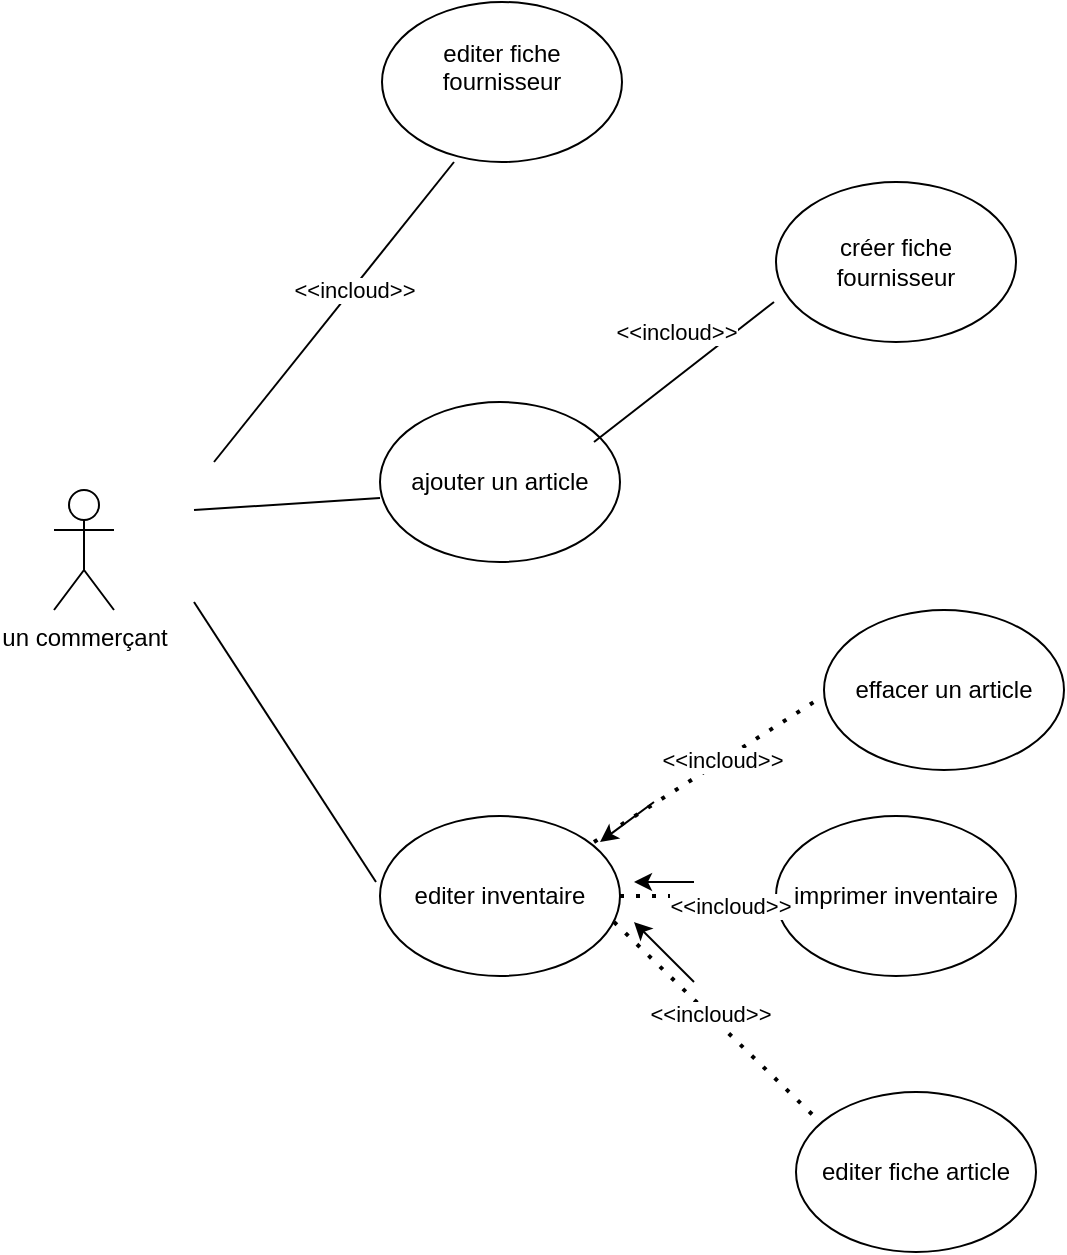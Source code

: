 <mxfile version="24.7.7">
  <diagram name="Page-1" id="bKiJTdQodb1KxArDgRjg">
    <mxGraphModel dx="1434" dy="774" grid="1" gridSize="10" guides="1" tooltips="1" connect="1" arrows="1" fold="1" page="1" pageScale="1" pageWidth="1169" pageHeight="827" math="0" shadow="0">
      <root>
        <mxCell id="0" />
        <mxCell id="1" parent="0" />
        <mxCell id="HvtVc9Fg8V6ejwQoCT5m-7" value="un commerçant" style="shape=umlActor;verticalLabelPosition=bottom;verticalAlign=top;html=1;outlineConnect=0;" vertex="1" parent="1">
          <mxGeometry x="80" y="354" width="30" height="60" as="geometry" />
        </mxCell>
        <mxCell id="HvtVc9Fg8V6ejwQoCT5m-10" value="&lt;div&gt;editer fiche fournisseur&lt;/div&gt;&lt;div&gt;&lt;br&gt;&lt;/div&gt;" style="ellipse;whiteSpace=wrap;html=1;" vertex="1" parent="1">
          <mxGeometry x="244" y="110" width="120" height="80" as="geometry" />
        </mxCell>
        <mxCell id="HvtVc9Fg8V6ejwQoCT5m-11" value="ajouter un article" style="ellipse;whiteSpace=wrap;html=1;" vertex="1" parent="1">
          <mxGeometry x="243" y="310" width="120" height="80" as="geometry" />
        </mxCell>
        <mxCell id="HvtVc9Fg8V6ejwQoCT5m-13" value="imprimer inventaire" style="ellipse;whiteSpace=wrap;html=1;" vertex="1" parent="1">
          <mxGeometry x="441" y="517" width="120" height="80" as="geometry" />
        </mxCell>
        <mxCell id="HvtVc9Fg8V6ejwQoCT5m-15" value="editer inventaire" style="ellipse;whiteSpace=wrap;html=1;" vertex="1" parent="1">
          <mxGeometry x="243" y="517" width="120" height="80" as="geometry" />
        </mxCell>
        <mxCell id="HvtVc9Fg8V6ejwQoCT5m-16" value="effacer un article" style="ellipse;whiteSpace=wrap;html=1;" vertex="1" parent="1">
          <mxGeometry x="465" y="414" width="120" height="80" as="geometry" />
        </mxCell>
        <mxCell id="HvtVc9Fg8V6ejwQoCT5m-17" value="editer fiche article" style="ellipse;whiteSpace=wrap;html=1;" vertex="1" parent="1">
          <mxGeometry x="451" y="655" width="120" height="80" as="geometry" />
        </mxCell>
        <mxCell id="HvtVc9Fg8V6ejwQoCT5m-23" value="" style="endArrow=none;html=1;rounded=0;" edge="1" parent="1">
          <mxGeometry width="50" height="50" relative="1" as="geometry">
            <mxPoint x="350" y="330" as="sourcePoint" />
            <mxPoint x="440" y="260" as="targetPoint" />
          </mxGeometry>
        </mxCell>
        <mxCell id="HvtVc9Fg8V6ejwQoCT5m-24" value="" style="endArrow=none;html=1;rounded=0;entryX=0;entryY=0.6;entryDx=0;entryDy=0;entryPerimeter=0;" edge="1" parent="1" target="HvtVc9Fg8V6ejwQoCT5m-11">
          <mxGeometry width="50" height="50" relative="1" as="geometry">
            <mxPoint x="150" y="364" as="sourcePoint" />
            <mxPoint x="250" y="354" as="targetPoint" />
          </mxGeometry>
        </mxCell>
        <mxCell id="HvtVc9Fg8V6ejwQoCT5m-25" value="" style="endArrow=none;html=1;rounded=0;" edge="1" parent="1">
          <mxGeometry width="50" height="50" relative="1" as="geometry">
            <mxPoint x="241" y="550" as="sourcePoint" />
            <mxPoint x="150" y="410" as="targetPoint" />
          </mxGeometry>
        </mxCell>
        <mxCell id="HvtVc9Fg8V6ejwQoCT5m-27" value="créer fiche fournisseur" style="ellipse;whiteSpace=wrap;html=1;" vertex="1" parent="1">
          <mxGeometry x="441" y="200" width="120" height="80" as="geometry" />
        </mxCell>
        <mxCell id="HvtVc9Fg8V6ejwQoCT5m-31" value="" style="endArrow=none;html=1;rounded=0;" edge="1" parent="1">
          <mxGeometry width="50" height="50" relative="1" as="geometry">
            <mxPoint x="160" y="340" as="sourcePoint" />
            <mxPoint x="280" y="190" as="targetPoint" />
          </mxGeometry>
        </mxCell>
        <mxCell id="HvtVc9Fg8V6ejwQoCT5m-39" value="&amp;lt;&amp;lt;incloud&amp;gt;&amp;gt;" style="edgeLabel;html=1;align=center;verticalAlign=middle;resizable=0;points=[];" vertex="1" connectable="0" parent="HvtVc9Fg8V6ejwQoCT5m-31">
          <mxGeometry x="0.154" y="-1" relative="1" as="geometry">
            <mxPoint as="offset" />
          </mxGeometry>
        </mxCell>
        <mxCell id="HvtVc9Fg8V6ejwQoCT5m-32" value="" style="endArrow=none;dashed=1;html=1;dashPattern=1 3;strokeWidth=2;rounded=0;" edge="1" parent="1">
          <mxGeometry width="50" height="50" relative="1" as="geometry">
            <mxPoint x="350" y="530" as="sourcePoint" />
            <mxPoint x="460" y="460" as="targetPoint" />
          </mxGeometry>
        </mxCell>
        <mxCell id="HvtVc9Fg8V6ejwQoCT5m-33" value="" style="endArrow=none;dashed=1;html=1;dashPattern=1 3;strokeWidth=2;rounded=0;entryX=0;entryY=0.5;entryDx=0;entryDy=0;exitX=1;exitY=0.5;exitDx=0;exitDy=0;" edge="1" parent="1" source="HvtVc9Fg8V6ejwQoCT5m-15" target="HvtVc9Fg8V6ejwQoCT5m-13">
          <mxGeometry width="50" height="50" relative="1" as="geometry">
            <mxPoint x="357" y="540" as="sourcePoint" />
            <mxPoint x="470" y="470" as="targetPoint" />
          </mxGeometry>
        </mxCell>
        <mxCell id="HvtVc9Fg8V6ejwQoCT5m-34" value="" style="endArrow=none;dashed=1;html=1;dashPattern=1 3;strokeWidth=2;rounded=0;" edge="1" parent="1">
          <mxGeometry width="50" height="50" relative="1" as="geometry">
            <mxPoint x="360" y="570" as="sourcePoint" />
            <mxPoint x="463" y="670" as="targetPoint" />
          </mxGeometry>
        </mxCell>
        <mxCell id="HvtVc9Fg8V6ejwQoCT5m-36" value="" style="endArrow=classic;html=1;rounded=0;" edge="1" parent="1">
          <mxGeometry width="50" height="50" relative="1" as="geometry">
            <mxPoint x="380" y="510" as="sourcePoint" />
            <mxPoint x="353" y="530" as="targetPoint" />
          </mxGeometry>
        </mxCell>
        <mxCell id="HvtVc9Fg8V6ejwQoCT5m-37" value="" style="endArrow=classic;html=1;rounded=0;" edge="1" parent="1">
          <mxGeometry width="50" height="50" relative="1" as="geometry">
            <mxPoint x="400" y="550" as="sourcePoint" />
            <mxPoint x="370" y="550" as="targetPoint" />
          </mxGeometry>
        </mxCell>
        <mxCell id="HvtVc9Fg8V6ejwQoCT5m-38" value="" style="endArrow=classic;html=1;rounded=0;" edge="1" parent="1">
          <mxGeometry width="50" height="50" relative="1" as="geometry">
            <mxPoint x="400" y="600" as="sourcePoint" />
            <mxPoint x="370" y="570" as="targetPoint" />
          </mxGeometry>
        </mxCell>
        <mxCell id="HvtVc9Fg8V6ejwQoCT5m-40" value="&amp;lt;&amp;lt;incloud&amp;gt;&amp;gt;" style="edgeLabel;html=1;align=center;verticalAlign=middle;resizable=0;points=[];" vertex="1" connectable="0" parent="1">
          <mxGeometry x="240.122" y="263.948" as="geometry">
            <mxPoint x="151" y="11" as="offset" />
          </mxGeometry>
        </mxCell>
        <mxCell id="HvtVc9Fg8V6ejwQoCT5m-41" value="&amp;lt;&amp;lt;incloud&amp;gt;&amp;gt;" style="edgeLabel;html=1;align=center;verticalAlign=middle;resizable=0;points=[];" vertex="1" connectable="0" parent="1">
          <mxGeometry x="250.122" y="273.948" as="geometry">
            <mxPoint x="164" y="215" as="offset" />
          </mxGeometry>
        </mxCell>
        <mxCell id="HvtVc9Fg8V6ejwQoCT5m-42" value="&amp;lt;&amp;lt;incloud&amp;gt;&amp;gt;" style="edgeLabel;html=1;align=center;verticalAlign=middle;resizable=0;points=[];" vertex="1" connectable="0" parent="1">
          <mxGeometry x="260.122" y="283.948" as="geometry">
            <mxPoint x="158" y="278" as="offset" />
          </mxGeometry>
        </mxCell>
        <mxCell id="HvtVc9Fg8V6ejwQoCT5m-43" value="&amp;lt;&amp;lt;incloud&amp;gt;&amp;gt;" style="edgeLabel;html=1;align=center;verticalAlign=middle;resizable=0;points=[];" vertex="1" connectable="0" parent="1">
          <mxGeometry x="270.122" y="293.948" as="geometry">
            <mxPoint x="138" y="322" as="offset" />
          </mxGeometry>
        </mxCell>
      </root>
    </mxGraphModel>
  </diagram>
</mxfile>
